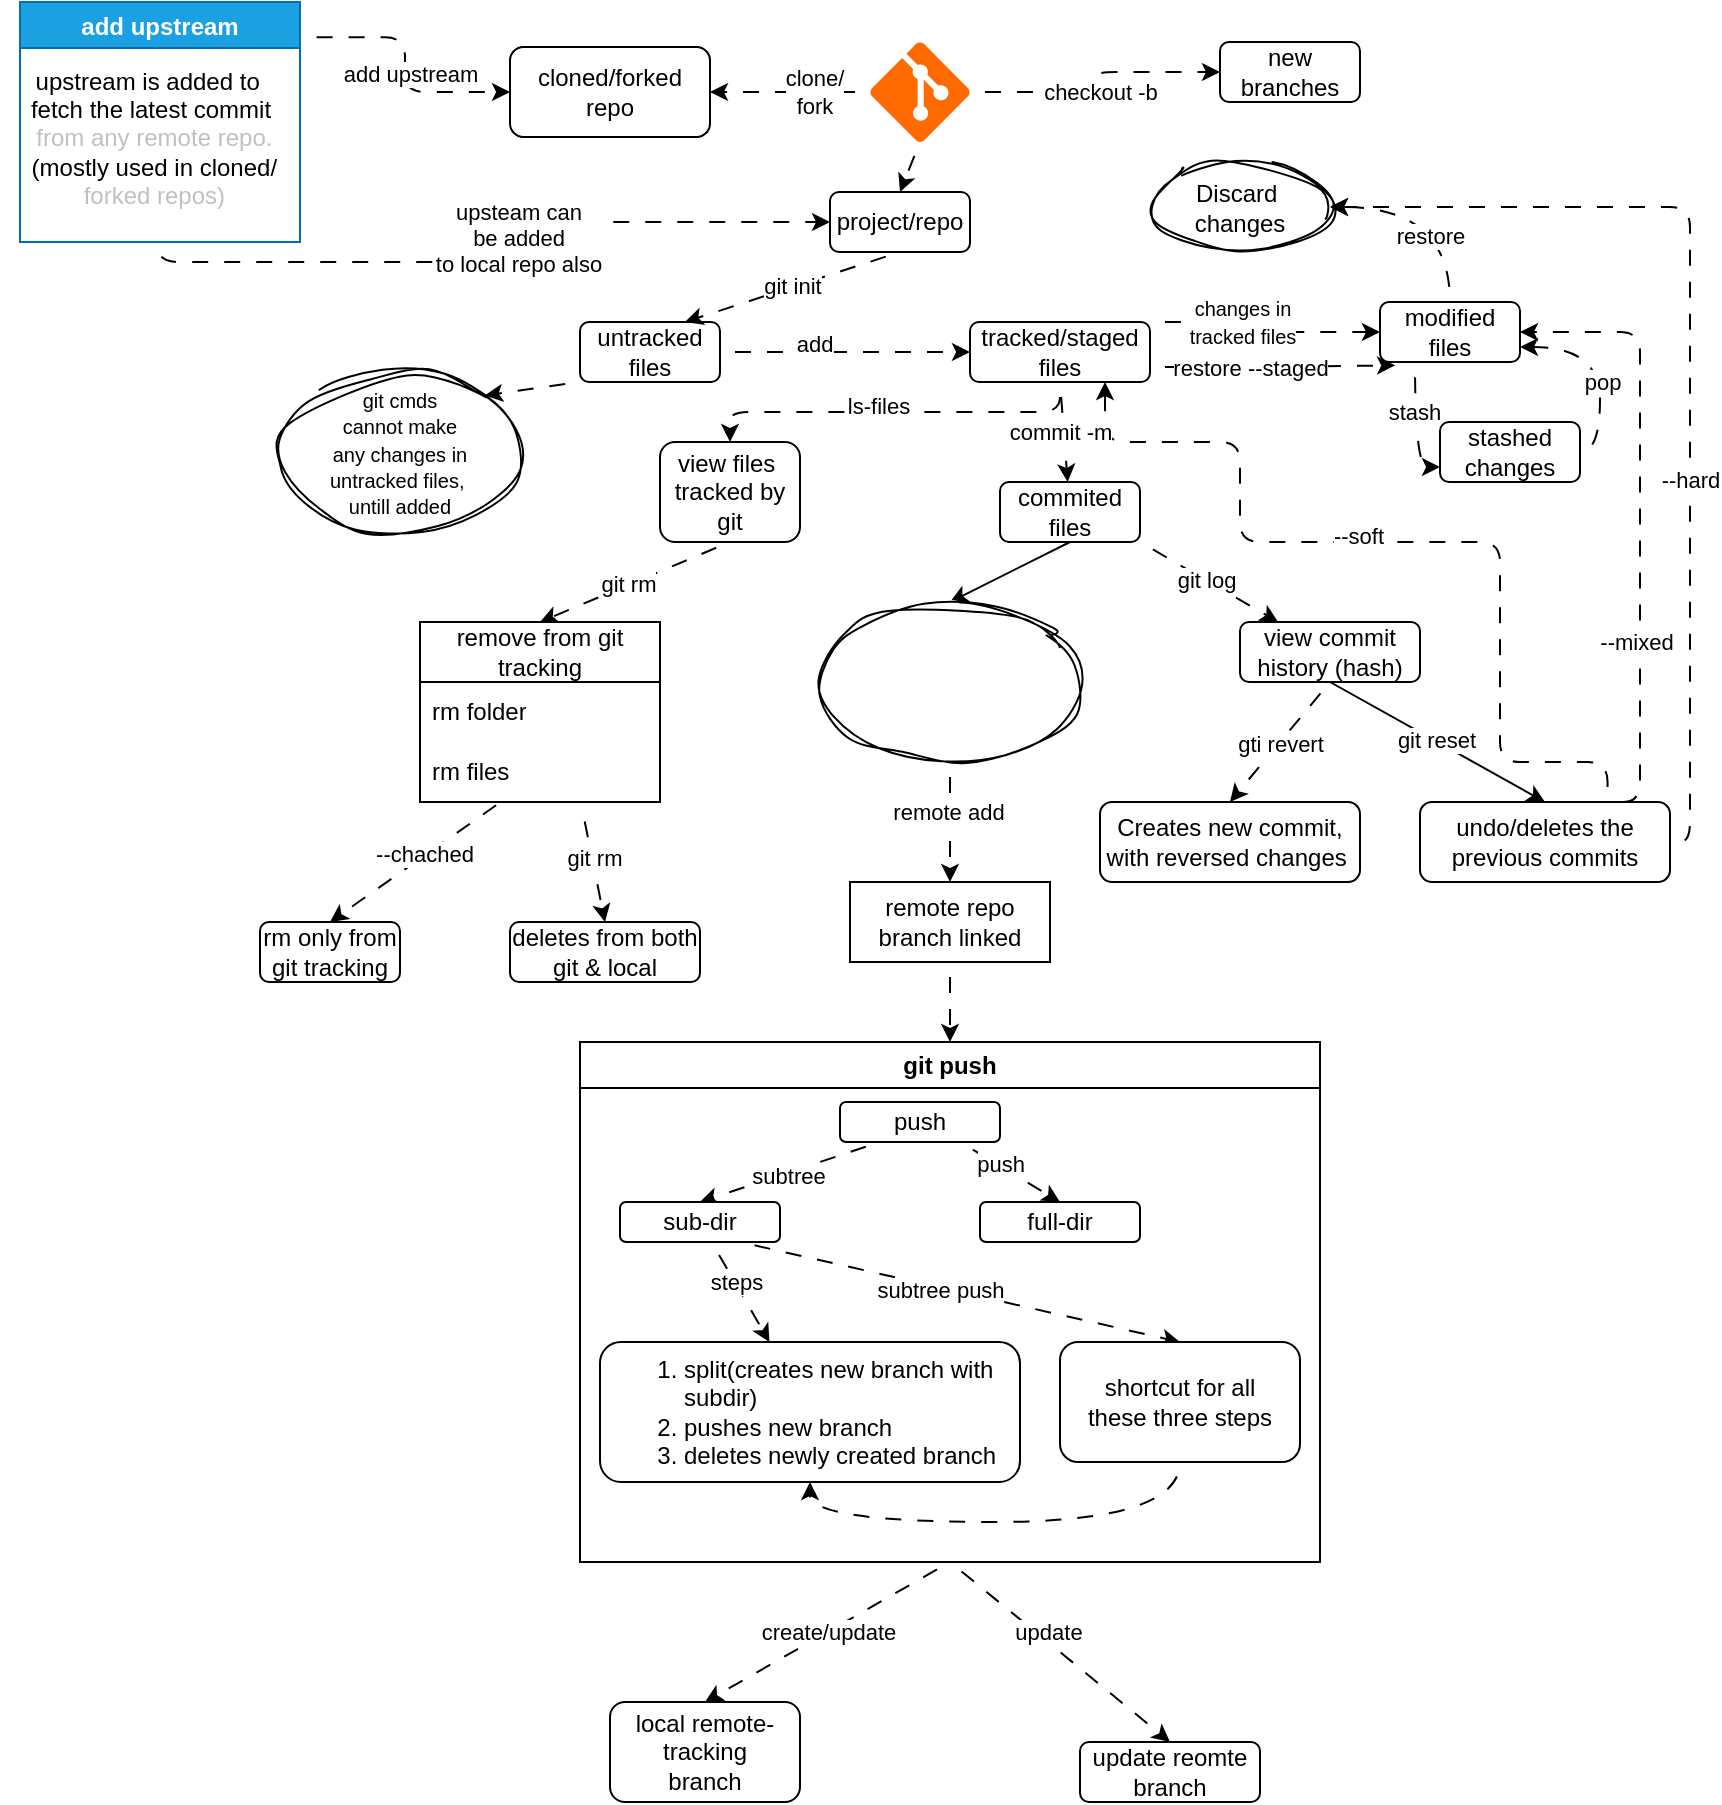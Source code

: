 <mxfile>
    <diagram id="t2jrKLKRC3KNHMHjOV-I" name="Page-1">
        <mxGraphModel dx="1852" dy="563" grid="1" gridSize="10" guides="1" tooltips="1" connect="1" arrows="1" fold="1" page="1" pageScale="1" pageWidth="850" pageHeight="1100" background="none" math="0" shadow="0">
            <root>
                <mxCell id="0"/>
                <mxCell id="1" parent="0"/>
                <mxCell id="8" value="" style="edgeStyle=orthogonalEdgeStyle;html=1;textShadow=1;exitX=1;exitY=0.5;exitDx=0;exitDy=0;exitPerimeter=0;flowAnimation=1;" parent="1" source="30" target="7" edge="1">
                    <mxGeometry relative="1" as="geometry">
                        <mxPoint x="313.75" y="325" as="sourcePoint"/>
                    </mxGeometry>
                </mxCell>
                <mxCell id="16" value="&lt;div&gt;checkout -b&lt;/div&gt;" style="edgeLabel;html=1;align=center;verticalAlign=middle;resizable=0;points=[];" parent="8" vertex="1" connectable="0">
                    <mxGeometry x="-0.301" y="-1" relative="1" as="geometry">
                        <mxPoint x="18" y="-1" as="offset"/>
                    </mxGeometry>
                </mxCell>
                <mxCell id="25" value="" style="edgeStyle=none;html=1;exitX=0;exitY=0.5;exitDx=0;exitDy=0;exitPerimeter=0;flowAnimation=1;" parent="1" source="30" target="22" edge="1">
                    <mxGeometry relative="1" as="geometry">
                        <mxPoint x="266.25" y="325.848" as="sourcePoint"/>
                    </mxGeometry>
                </mxCell>
                <mxCell id="26" value="clone/&lt;div&gt;fork&lt;/div&gt;" style="edgeLabel;html=1;align=center;verticalAlign=middle;resizable=0;points=[];" parent="25" vertex="1" connectable="0">
                    <mxGeometry x="-0.3" y="-1" relative="1" as="geometry">
                        <mxPoint y="1" as="offset"/>
                    </mxGeometry>
                </mxCell>
                <mxCell id="7" value="new branches" style="whiteSpace=wrap;html=1;rounded=1;gradientColor=none;strokeColor=default;" parent="1" vertex="1">
                    <mxGeometry x="440" y="300" width="70" height="30" as="geometry"/>
                </mxCell>
                <mxCell id="126" style="edgeStyle=none;html=1;exitX=0.5;exitY=1;exitDx=0;exitDy=0;entryX=0.5;entryY=0;entryDx=0;entryDy=0;" parent="1" source="122" target="171" edge="1">
                    <mxGeometry relative="1" as="geometry">
                        <mxPoint x="385" y="600" as="targetPoint"/>
                    </mxGeometry>
                </mxCell>
                <mxCell id="174" style="edgeStyle=none;html=1;exitX=1;exitY=1;exitDx=0;exitDy=0;flowAnimation=1;" parent="1" source="122" target="173" edge="1">
                    <mxGeometry relative="1" as="geometry"/>
                </mxCell>
                <mxCell id="175" value="git log" style="edgeLabel;html=1;align=center;verticalAlign=middle;resizable=0;points=[];" parent="174" vertex="1" connectable="0">
                    <mxGeometry x="-0.068" relative="1" as="geometry">
                        <mxPoint x="1" as="offset"/>
                    </mxGeometry>
                </mxCell>
                <mxCell id="122" value="commited files" style="whiteSpace=wrap;html=1;rounded=1;gradientColor=none;strokeColor=default;" parent="1" vertex="1">
                    <mxGeometry x="330" y="520" width="70" height="30" as="geometry"/>
                </mxCell>
                <mxCell id="132" value="local remote-tracking&lt;div&gt;branch&lt;/div&gt;" style="whiteSpace=wrap;html=1;rounded=1;gradientColor=none;strokeColor=default;" parent="1" vertex="1">
                    <mxGeometry x="135" y="1130" width="95" height="50" as="geometry"/>
                </mxCell>
                <mxCell id="133" value="update reomte branch" style="whiteSpace=wrap;html=1;rounded=1;gradientColor=none;strokeColor=default;" parent="1" vertex="1">
                    <mxGeometry x="370" y="1150" width="90" height="30" as="geometry"/>
                </mxCell>
                <mxCell id="47" value="view files&amp;nbsp;&lt;div&gt;tracked by&lt;/div&gt;&lt;div&gt;git&lt;/div&gt;" style="whiteSpace=wrap;html=1;rounded=1;gradientColor=none;strokeColor=default;" parent="1" vertex="1">
                    <mxGeometry x="160" y="500" width="70" height="50" as="geometry"/>
                </mxCell>
                <mxCell id="108" style="edgeStyle=orthogonalEdgeStyle;html=1;exitX=0.25;exitY=1;exitDx=0;exitDy=0;entryX=0;entryY=0.75;entryDx=0;entryDy=0;flowAnimation=1;curved=1;" parent="1" source="41" target="107" edge="1">
                    <mxGeometry relative="1" as="geometry"/>
                </mxCell>
                <mxCell id="109" value="stash" style="edgeLabel;html=1;align=center;verticalAlign=middle;resizable=0;points=[];" parent="108" vertex="1" connectable="0">
                    <mxGeometry x="-0.244" relative="1" as="geometry">
                        <mxPoint x="-1" as="offset"/>
                    </mxGeometry>
                </mxCell>
                <mxCell id="169" style="edgeStyle=orthogonalEdgeStyle;html=1;exitX=0.5;exitY=0;exitDx=0;exitDy=0;entryX=1;entryY=0.5;entryDx=0;entryDy=0;curved=1;flowAnimation=1;" parent="1" source="41" target="188" edge="1">
                    <mxGeometry relative="1" as="geometry">
                        <mxPoint x="505" y="385" as="targetPoint"/>
                    </mxGeometry>
                </mxCell>
                <mxCell id="170" value="restore" style="edgeLabel;html=1;align=center;verticalAlign=middle;resizable=0;points=[];" parent="169" vertex="1" connectable="0">
                    <mxGeometry x="-0.385" y="10" relative="1" as="geometry">
                        <mxPoint as="offset"/>
                    </mxGeometry>
                </mxCell>
                <mxCell id="41" value="modified files" style="whiteSpace=wrap;html=1;rounded=1;gradientColor=none;strokeColor=default;" parent="1" vertex="1">
                    <mxGeometry x="520" y="430" width="70" height="30" as="geometry"/>
                </mxCell>
                <mxCell id="110" style="edgeStyle=orthogonalEdgeStyle;html=1;exitX=1;exitY=0.5;exitDx=0;exitDy=0;entryX=1;entryY=0.75;entryDx=0;entryDy=0;flowAnimation=1;curved=1;" parent="1" source="107" target="41" edge="1">
                    <mxGeometry relative="1" as="geometry"/>
                </mxCell>
                <mxCell id="111" value="pop" style="edgeLabel;html=1;align=center;verticalAlign=middle;resizable=0;points=[];" parent="110" vertex="1" connectable="0">
                    <mxGeometry x="0.387" y="-3" relative="1" as="geometry">
                        <mxPoint x="9" y="20" as="offset"/>
                    </mxGeometry>
                </mxCell>
                <mxCell id="107" value="stashed changes" style="whiteSpace=wrap;html=1;rounded=1;gradientColor=none;strokeColor=default;" parent="1" vertex="1">
                    <mxGeometry x="550" y="490" width="70" height="30" as="geometry"/>
                </mxCell>
                <mxCell id="176" style="edgeStyle=none;html=1;exitX=0.5;exitY=1;exitDx=0;exitDy=0;entryX=0.5;entryY=0;entryDx=0;entryDy=0;flowAnimation=1;" parent="1" source="173" target="177" edge="1">
                    <mxGeometry relative="1" as="geometry">
                        <mxPoint x="470.0" y="670" as="targetPoint"/>
                    </mxGeometry>
                </mxCell>
                <mxCell id="178" value="gti revert" style="edgeLabel;html=1;align=center;verticalAlign=middle;resizable=0;points=[];" parent="176" vertex="1" connectable="0">
                    <mxGeometry x="0.018" relative="1" as="geometry">
                        <mxPoint as="offset"/>
                    </mxGeometry>
                </mxCell>
                <mxCell id="180" style="edgeStyle=none;html=1;exitX=0.5;exitY=1;exitDx=0;exitDy=0;entryX=0.5;entryY=0;entryDx=0;entryDy=0;" parent="1" source="173" target="179" edge="1">
                    <mxGeometry relative="1" as="geometry"/>
                </mxCell>
                <mxCell id="181" value="git reset" style="edgeLabel;html=1;align=center;verticalAlign=middle;resizable=0;points=[];" parent="180" vertex="1" connectable="0">
                    <mxGeometry x="-0.022" relative="1" as="geometry">
                        <mxPoint as="offset"/>
                    </mxGeometry>
                </mxCell>
                <mxCell id="173" value="view commit&lt;div&gt;history (hash)&lt;/div&gt;" style="whiteSpace=wrap;html=1;rounded=1;gradientColor=none;strokeColor=default;" parent="1" vertex="1">
                    <mxGeometry x="450" y="590" width="90" height="30" as="geometry"/>
                </mxCell>
                <mxCell id="177" value="Creates new commit, with reversed changes&amp;nbsp;" style="whiteSpace=wrap;html=1;rounded=1;gradientColor=none;strokeColor=default;" parent="1" vertex="1">
                    <mxGeometry x="380" y="680" width="130" height="40" as="geometry"/>
                </mxCell>
                <mxCell id="182" style="html=1;entryX=0.75;entryY=1;entryDx=0;entryDy=0;edgeStyle=orthogonalEdgeStyle;exitX=0.75;exitY=0;exitDx=0;exitDy=0;flowAnimation=1;" parent="1" source="179" target="36" edge="1">
                    <mxGeometry relative="1" as="geometry">
                        <mxPoint x="603" y="670" as="sourcePoint"/>
                        <Array as="points">
                            <mxPoint x="634" y="660"/>
                            <mxPoint x="580" y="660"/>
                            <mxPoint x="580" y="550"/>
                            <mxPoint x="450" y="550"/>
                            <mxPoint x="450" y="500"/>
                            <mxPoint x="383" y="500"/>
                        </Array>
                    </mxGeometry>
                </mxCell>
                <mxCell id="183" value="--soft" style="edgeLabel;html=1;align=center;verticalAlign=middle;resizable=0;points=[];" parent="182" vertex="1" connectable="0">
                    <mxGeometry x="0.107" y="-3" relative="1" as="geometry">
                        <mxPoint as="offset"/>
                    </mxGeometry>
                </mxCell>
                <mxCell id="184" style="edgeStyle=orthogonalEdgeStyle;html=1;exitX=1;exitY=0.5;exitDx=0;exitDy=0;entryX=1;entryY=0.5;entryDx=0;entryDy=0;flowAnimation=1;" parent="1" source="179" target="188" edge="1">
                    <mxGeometry relative="1" as="geometry">
                        <mxPoint x="505" y="385" as="targetPoint"/>
                    </mxGeometry>
                </mxCell>
                <mxCell id="185" value="--hard" style="edgeLabel;html=1;align=center;verticalAlign=middle;resizable=0;points=[];" parent="184" vertex="1" connectable="0">
                    <mxGeometry x="-0.246" relative="1" as="geometry">
                        <mxPoint as="offset"/>
                    </mxGeometry>
                </mxCell>
                <mxCell id="186" style="edgeStyle=orthogonalEdgeStyle;html=1;exitX=0.75;exitY=0;exitDx=0;exitDy=0;entryX=1;entryY=0.5;entryDx=0;entryDy=0;flowAnimation=1;" parent="1" source="179" target="41" edge="1">
                    <mxGeometry relative="1" as="geometry">
                        <Array as="points">
                            <mxPoint x="650" y="680"/>
                            <mxPoint x="650" y="445"/>
                        </Array>
                    </mxGeometry>
                </mxCell>
                <mxCell id="187" value="--mixed" style="edgeLabel;html=1;align=center;verticalAlign=middle;resizable=0;points=[];" parent="186" vertex="1" connectable="0">
                    <mxGeometry x="-0.377" y="2" relative="1" as="geometry">
                        <mxPoint as="offset"/>
                    </mxGeometry>
                </mxCell>
                <mxCell id="179" value="undo/deletes the previous commits" style="whiteSpace=wrap;html=1;rounded=1;gradientColor=none;strokeColor=default;" parent="1" vertex="1">
                    <mxGeometry x="540" y="680" width="125" height="40" as="geometry"/>
                </mxCell>
                <mxCell id="102" style="edgeStyle=none;html=1;exitX=0.368;exitY=0.912;exitDx=0;exitDy=0;exitPerimeter=0;entryX=0.5;entryY=0;entryDx=0;entryDy=0;flowAnimation=1;" parent="1" source="53" target="100" edge="1">
                    <mxGeometry relative="1" as="geometry">
                        <mxPoint x="330" y="670" as="targetPoint"/>
                    </mxGeometry>
                </mxCell>
                <mxCell id="105" value="--chached" style="edgeLabel;html=1;align=center;verticalAlign=middle;resizable=0;points=[];" parent="102" vertex="1" connectable="0">
                    <mxGeometry x="-0.059" y="-1" relative="1" as="geometry">
                        <mxPoint as="offset"/>
                    </mxGeometry>
                </mxCell>
                <mxCell id="100" value="rm only from&lt;div&gt;git tracking&lt;/div&gt;" style="whiteSpace=wrap;html=1;rounded=1;gradientColor=none;strokeColor=default;" parent="1" vertex="1">
                    <mxGeometry x="-40" y="740" width="70" height="30" as="geometry"/>
                </mxCell>
                <mxCell id="101" value="deletes from both&lt;div&gt;git &amp;amp; local&lt;/div&gt;" style="whiteSpace=wrap;html=1;rounded=1;gradientColor=none;strokeColor=default;" parent="1" vertex="1">
                    <mxGeometry x="85" y="740" width="95" height="30" as="geometry"/>
                </mxCell>
                <mxCell id="112" style="edgeStyle=none;html=1;exitX=1;exitY=0.5;exitDx=0;exitDy=0;entryX=0;entryY=0.5;entryDx=0;entryDy=0;flowAnimation=1;" parent="1" source="35" target="36" edge="1">
                    <mxGeometry relative="1" as="geometry"/>
                </mxCell>
                <mxCell id="113" value="add" style="edgeLabel;html=1;align=center;verticalAlign=middle;resizable=0;points=[];" parent="112" vertex="1" connectable="0">
                    <mxGeometry x="-0.259" y="4" relative="1" as="geometry">
                        <mxPoint as="offset"/>
                    </mxGeometry>
                </mxCell>
                <mxCell id="118" style="edgeStyle=none;html=1;exitX=0;exitY=1;exitDx=0;exitDy=0;entryX=1;entryY=0;entryDx=0;entryDy=0;flowAnimation=1;" parent="1" source="35" target="117" edge="1">
                    <mxGeometry relative="1" as="geometry"/>
                </mxCell>
                <mxCell id="35" value="untracked files" style="whiteSpace=wrap;html=1;rounded=1;gradientColor=none;strokeColor=default;" parent="1" vertex="1">
                    <mxGeometry x="120" y="440" width="70" height="30" as="geometry"/>
                </mxCell>
                <mxCell id="202" value="project/repo" style="whiteSpace=wrap;html=1;rounded=1;gradientColor=none;strokeColor=default;" vertex="1" parent="1">
                    <mxGeometry x="245" y="375" width="70" height="30" as="geometry"/>
                </mxCell>
                <mxCell id="42" style="edgeStyle=orthogonalEdgeStyle;html=1;exitX=1;exitY=0;exitDx=0;exitDy=0;entryX=0;entryY=0.5;entryDx=0;entryDy=0;flowAnimation=1;" parent="1" source="36" target="41" edge="1">
                    <mxGeometry relative="1" as="geometry">
                        <Array as="points">
                            <mxPoint x="463" y="440"/>
                            <mxPoint x="463" y="445"/>
                        </Array>
                    </mxGeometry>
                </mxCell>
                <mxCell id="43" value="&lt;font style=&quot;font-size: 10px;&quot;&gt;changes in&lt;/font&gt;&lt;div&gt;&lt;font style=&quot;font-size: 10px;&quot;&gt;tracked files&lt;/font&gt;&lt;/div&gt;" style="edgeLabel;html=1;align=center;verticalAlign=middle;resizable=0;points=[];" parent="42" vertex="1" connectable="0">
                    <mxGeometry x="0.191" relative="1" as="geometry">
                        <mxPoint x="-21" y="-5" as="offset"/>
                    </mxGeometry>
                </mxCell>
                <mxCell id="48" style="edgeStyle=orthogonalEdgeStyle;html=1;exitX=0.5;exitY=1;exitDx=0;exitDy=0;entryX=0.5;entryY=0;entryDx=0;entryDy=0;flowAnimation=1;" parent="1" source="36" target="47" edge="1">
                    <mxGeometry relative="1" as="geometry"/>
                </mxCell>
                <mxCell id="49" value="ls-files" style="edgeLabel;html=1;align=center;verticalAlign=middle;resizable=0;points=[];" parent="48" vertex="1" connectable="0">
                    <mxGeometry x="0.086" y="-3" relative="1" as="geometry">
                        <mxPoint as="offset"/>
                    </mxGeometry>
                </mxCell>
                <mxCell id="55" style="edgeStyle=none;html=1;exitX=0.5;exitY=1;exitDx=0;exitDy=0;entryX=0.5;entryY=0;entryDx=0;entryDy=0;flowAnimation=1;" parent="1" source="47" target="51" edge="1">
                    <mxGeometry relative="1" as="geometry"/>
                </mxCell>
                <mxCell id="167" value="git rm" style="edgeLabel;html=1;align=center;verticalAlign=middle;resizable=0;points=[];" parent="55" vertex="1" connectable="0">
                    <mxGeometry x="0.071" y="-1" relative="1" as="geometry">
                        <mxPoint as="offset"/>
                    </mxGeometry>
                </mxCell>
                <mxCell id="123" style="html=1;exitX=0.5;exitY=1;exitDx=0;exitDy=0;flowAnimation=1;" parent="1" source="36" target="122" edge="1">
                    <mxGeometry relative="1" as="geometry"/>
                </mxCell>
                <mxCell id="124" value="commit -m" style="edgeLabel;html=1;align=center;verticalAlign=middle;resizable=0;points=[];" parent="123" vertex="1" connectable="0">
                    <mxGeometry x="-0.022" y="-2" relative="1" as="geometry">
                        <mxPoint as="offset"/>
                    </mxGeometry>
                </mxCell>
                <mxCell id="36" value="tracked/staged&lt;div&gt;&lt;font style=&quot;color: light-dark(rgb(0, 0, 0), rgb(255, 255, 255));&quot;&gt;files&lt;/font&gt;&lt;/div&gt;" style="whiteSpace=wrap;html=1;rounded=1;gradientColor=none;strokeColor=default;" parent="1" vertex="1">
                    <mxGeometry x="315" y="440" width="90" height="30" as="geometry"/>
                </mxCell>
                <mxCell id="190" value="" style="edgeStyle=orthogonalEdgeStyle;html=1;exitX=1.006;exitY=0.147;exitDx=0;exitDy=0;exitPerimeter=0;entryX=0;entryY=0.5;entryDx=0;entryDy=0;flowAnimation=1;" edge="1" parent="1" source="196" target="22">
                    <mxGeometry relative="1" as="geometry">
                        <mxPoint x="20" y="260" as="targetPoint"/>
                    </mxGeometry>
                </mxCell>
                <mxCell id="193" value="add upstream" style="edgeLabel;html=1;align=center;verticalAlign=middle;resizable=0;points=[];" vertex="1" connectable="0" parent="190">
                    <mxGeometry x="0.065" y="2" relative="1" as="geometry">
                        <mxPoint as="offset"/>
                    </mxGeometry>
                </mxCell>
                <mxCell id="22" value="cloned/forked repo" style="whiteSpace=wrap;html=1;rounded=1;" parent="1" vertex="1">
                    <mxGeometry x="85" y="302.5" width="100" height="45" as="geometry"/>
                </mxCell>
                <mxCell id="205" style="edgeStyle=none;html=1;exitX=0.5;exitY=1;exitDx=0;exitDy=0;exitPerimeter=0;entryX=0.5;entryY=0;entryDx=0;entryDy=0;flowAnimation=1;" edge="1" parent="1" source="30" target="202">
                    <mxGeometry relative="1" as="geometry"/>
                </mxCell>
                <mxCell id="30" value="" style="verticalLabelPosition=bottom;html=1;verticalAlign=top;align=center;strokeColor=none;fillColor=#FF6B00;shape=mxgraph.azure.git_repository;" parent="1" vertex="1">
                    <mxGeometry x="265" y="300" width="50" height="50" as="geometry"/>
                </mxCell>
                <mxCell id="38" value="git init" style="edgeStyle=none;html=1;exitX=0.5;exitY=1;exitDx=0;exitDy=0;entryX=0.75;entryY=0;entryDx=0;entryDy=0;flowAnimation=1;" parent="1" source="202" target="35" edge="1">
                    <mxGeometry relative="1" as="geometry">
                        <mxPoint x="260.0" y="400" as="sourcePoint"/>
                    </mxGeometry>
                </mxCell>
                <mxCell id="51" value="remove from git&lt;div&gt;&lt;font style=&quot;color: light-dark(rgb(0, 0, 0), rgb(255, 255, 255));&quot;&gt;tracking&lt;/font&gt;&lt;/div&gt;" style="swimlane;fontStyle=0;childLayout=stackLayout;horizontal=1;startSize=30;horizontalStack=0;resizeParent=1;resizeParentMax=0;resizeLast=0;collapsible=1;marginBottom=0;whiteSpace=wrap;html=1;" parent="1" vertex="1">
                    <mxGeometry x="40" y="590" width="120" height="90" as="geometry"/>
                </mxCell>
                <mxCell id="56" value="rm folder" style="text;strokeColor=none;fillColor=none;align=left;verticalAlign=middle;spacingLeft=4;spacingRight=4;overflow=hidden;points=[[0,0.5],[1,0.5]];portConstraint=eastwest;rotatable=0;whiteSpace=wrap;html=1;" parent="51" vertex="1">
                    <mxGeometry y="30" width="120" height="30" as="geometry"/>
                </mxCell>
                <mxCell id="53" value="rm files" style="text;strokeColor=none;fillColor=none;align=left;verticalAlign=middle;spacingLeft=4;spacingRight=4;overflow=hidden;points=[[0,0.5],[1,0.5]];portConstraint=eastwest;rotatable=0;whiteSpace=wrap;html=1;" parent="51" vertex="1">
                    <mxGeometry y="60" width="120" height="30" as="geometry"/>
                </mxCell>
                <mxCell id="104" value="" style="endArrow=classic;html=1;entryX=0.5;entryY=0;entryDx=0;entryDy=0;exitX=0.674;exitY=1.082;exitDx=0;exitDy=0;exitPerimeter=0;flowAnimation=1;" parent="1" source="53" target="101" edge="1">
                    <mxGeometry width="50" height="50" relative="1" as="geometry">
                        <mxPoint x="350" y="660" as="sourcePoint"/>
                        <mxPoint x="400" y="610" as="targetPoint"/>
                    </mxGeometry>
                </mxCell>
                <mxCell id="106" value="git rm" style="edgeLabel;html=1;align=center;verticalAlign=middle;resizable=0;points=[];" parent="104" vertex="1" connectable="0">
                    <mxGeometry x="-0.115" y="1" relative="1" as="geometry">
                        <mxPoint as="offset"/>
                    </mxGeometry>
                </mxCell>
                <mxCell id="117" value="&lt;font style=&quot;scrollbar-color: rgb(75, 75, 75) rgb(27, 29, 30); text-wrap-mode: nowrap; font-size: 10px; color: light-dark(rgb(0, 0, 0), rgb(255, 255, 255));&quot;&gt;git cmds&lt;/font&gt;&lt;div style=&quot;scrollbar-color: rgb(75, 75, 75) rgb(27, 29, 30); font-size: 11px; text-wrap-mode: nowrap;&quot;&gt;&lt;font style=&quot;scrollbar-color: rgb(75, 75, 75) rgb(27, 29, 30); font-size: 10px; color: light-dark(rgb(0, 0, 0), rgb(255, 255, 255));&quot;&gt;cannot make&lt;/font&gt;&lt;/div&gt;&lt;div style=&quot;scrollbar-color: rgb(75, 75, 75) rgb(27, 29, 30); font-size: 11px; text-wrap-mode: nowrap;&quot;&gt;&lt;font style=&quot;scrollbar-color: rgb(75, 75, 75) rgb(27, 29, 30); font-size: 10px; color: light-dark(rgb(0, 0, 0), rgb(255, 255, 255));&quot;&gt;any changes in&lt;/font&gt;&lt;/div&gt;&lt;div style=&quot;scrollbar-color: rgb(75, 75, 75) rgb(27, 29, 30); font-size: 11px; text-wrap-mode: nowrap;&quot;&gt;&lt;font style=&quot;scrollbar-color: rgb(75, 75, 75) rgb(27, 29, 30); font-size: 10px; color: light-dark(rgb(0, 0, 0), rgb(255, 255, 255));&quot;&gt;untracked files,&amp;nbsp;&lt;/font&gt;&lt;/div&gt;&lt;div style=&quot;scrollbar-color: rgb(75, 75, 75) rgb(27, 29, 30); font-size: 11px; text-wrap-mode: nowrap;&quot;&gt;&lt;font style=&quot;scrollbar-color: rgb(75, 75, 75) rgb(27, 29, 30); font-size: 10px; color: light-dark(rgb(0, 0, 0), rgb(255, 255, 255));&quot;&gt;untill added&lt;/font&gt;&lt;/div&gt;" style="ellipse;whiteSpace=wrap;html=1;sketch=1;curveFitting=1;jiggle=2;" parent="1" vertex="1">
                    <mxGeometry x="-30" y="465" width="120" height="80" as="geometry"/>
                </mxCell>
                <mxCell id="120" style="edgeStyle=orthogonalEdgeStyle;html=1;exitX=1;exitY=0.75;exitDx=0;exitDy=0;entryX=0.108;entryY=1.055;entryDx=0;entryDy=0;entryPerimeter=0;flowAnimation=1;" parent="1" source="36" target="41" edge="1">
                    <mxGeometry relative="1" as="geometry">
                        <Array as="points">
                            <mxPoint x="470" y="463"/>
                        </Array>
                    </mxGeometry>
                </mxCell>
                <mxCell id="121" value="restore --staged" style="edgeLabel;html=1;align=center;verticalAlign=middle;resizable=0;points=[];" parent="120" vertex="1" connectable="0">
                    <mxGeometry x="-0.18" y="-3" relative="1" as="geometry">
                        <mxPoint x="-1" y="-3" as="offset"/>
                    </mxGeometry>
                </mxCell>
                <mxCell id="128" style="edgeStyle=none;html=1;exitX=0.5;exitY=1;exitDx=0;exitDy=0;entryX=0.5;entryY=0;entryDx=0;entryDy=0;flowAnimation=1;" parent="1" source="171" target="127" edge="1">
                    <mxGeometry relative="1" as="geometry">
                        <mxPoint x="385" y="640" as="sourcePoint"/>
                    </mxGeometry>
                </mxCell>
                <mxCell id="129" value="remote add" style="edgeLabel;html=1;align=center;verticalAlign=middle;resizable=0;points=[];" parent="128" vertex="1" connectable="0">
                    <mxGeometry x="-0.166" y="-1" relative="1" as="geometry">
                        <mxPoint as="offset"/>
                    </mxGeometry>
                </mxCell>
                <mxCell id="134" style="edgeStyle=none;html=1;exitX=0.5;exitY=1;exitDx=0;exitDy=0;entryX=0.5;entryY=0;entryDx=0;entryDy=0;flowAnimation=1;" parent="1" source="140" target="132" edge="1">
                    <mxGeometry relative="1" as="geometry">
                        <mxPoint x="516.25" y="780" as="sourcePoint"/>
                    </mxGeometry>
                </mxCell>
                <mxCell id="136" value="create/update" style="edgeLabel;html=1;align=center;verticalAlign=middle;resizable=0;points=[];" parent="134" vertex="1" connectable="0">
                    <mxGeometry x="-0.011" relative="1" as="geometry">
                        <mxPoint as="offset"/>
                    </mxGeometry>
                </mxCell>
                <mxCell id="135" style="edgeStyle=none;html=1;exitX=0.5;exitY=1;exitDx=0;exitDy=0;entryX=0.5;entryY=0;entryDx=0;entryDy=0;flowAnimation=1;" parent="1" source="140" target="133" edge="1">
                    <mxGeometry relative="1" as="geometry">
                        <mxPoint x="558.75" y="780" as="sourcePoint"/>
                    </mxGeometry>
                </mxCell>
                <mxCell id="137" value="update" style="edgeLabel;html=1;align=center;verticalAlign=middle;resizable=0;points=[];" parent="135" vertex="1" connectable="0">
                    <mxGeometry x="-0.164" y="4" relative="1" as="geometry">
                        <mxPoint as="offset"/>
                    </mxGeometry>
                </mxCell>
                <mxCell id="131" style="edgeStyle=none;html=1;exitX=0.5;exitY=1;exitDx=0;exitDy=0;entryX=0.5;entryY=0;entryDx=0;entryDy=0;flowAnimation=1;" parent="1" source="127" target="140" edge="1">
                    <mxGeometry relative="1" as="geometry">
                        <mxPoint x="537.5" y="750" as="targetPoint"/>
                    </mxGeometry>
                </mxCell>
                <mxCell id="127" value="remote repo branch linked" style="text;html=1;align=center;verticalAlign=middle;whiteSpace=wrap;rounded=0;strokeColor=default;" parent="1" vertex="1">
                    <mxGeometry x="255" y="720" width="100" height="40" as="geometry"/>
                </mxCell>
                <mxCell id="140" value="git push" style="swimlane;whiteSpace=wrap;html=1;" parent="1" vertex="1">
                    <mxGeometry x="120" y="800" width="370" height="260" as="geometry">
                        <mxRectangle x="180" y="800" width="80" height="30" as="alternateBounds"/>
                    </mxGeometry>
                </mxCell>
                <mxCell id="145" value="" style="edgeStyle=none;html=1;" parent="140" target="140" edge="1">
                    <mxGeometry relative="1" as="geometry">
                        <mxPoint y="73.75" as="sourcePoint"/>
                        <mxPoint x="72" y="-50" as="targetPoint"/>
                    </mxGeometry>
                </mxCell>
                <mxCell id="150" style="edgeStyle=none;html=1;exitX=0.25;exitY=1;exitDx=0;exitDy=0;entryX=0.5;entryY=0;entryDx=0;entryDy=0;flowAnimation=1;" parent="140" source="146" target="148" edge="1">
                    <mxGeometry relative="1" as="geometry"/>
                </mxCell>
                <mxCell id="155" value="subtree" style="edgeLabel;html=1;align=center;verticalAlign=middle;resizable=0;points=[];" parent="150" vertex="1" connectable="0">
                    <mxGeometry x="0.037" y="1" relative="1" as="geometry">
                        <mxPoint as="offset"/>
                    </mxGeometry>
                </mxCell>
                <mxCell id="151" style="edgeStyle=none;html=1;exitX=0.75;exitY=1;exitDx=0;exitDy=0;entryX=0.5;entryY=0;entryDx=0;entryDy=0;flowAnimation=1;" parent="140" source="146" target="149" edge="1">
                    <mxGeometry relative="1" as="geometry"/>
                </mxCell>
                <mxCell id="156" value="push" style="edgeLabel;html=1;align=center;verticalAlign=middle;resizable=0;points=[];" parent="151" vertex="1" connectable="0">
                    <mxGeometry x="-0.207" y="1" relative="1" as="geometry">
                        <mxPoint as="offset"/>
                    </mxGeometry>
                </mxCell>
                <mxCell id="146" value="push" style="rounded=1;whiteSpace=wrap;html=1;" parent="140" vertex="1">
                    <mxGeometry x="130" y="30" width="80" height="20" as="geometry"/>
                </mxCell>
                <mxCell id="149" value="full-dir" style="rounded=1;whiteSpace=wrap;html=1;" parent="140" vertex="1">
                    <mxGeometry x="200" y="80" width="80" height="20" as="geometry"/>
                </mxCell>
                <mxCell id="154" value="" style="edgeStyle=none;html=1;flowAnimation=1;" parent="140" source="148" target="153" edge="1">
                    <mxGeometry relative="1" as="geometry"/>
                </mxCell>
                <mxCell id="162" value="steps" style="edgeLabel;html=1;align=center;verticalAlign=middle;resizable=0;points=[];" parent="154" vertex="1" connectable="0">
                    <mxGeometry x="-0.208" y="1" relative="1" as="geometry">
                        <mxPoint as="offset"/>
                    </mxGeometry>
                </mxCell>
                <mxCell id="163" style="edgeStyle=none;html=1;exitX=0.75;exitY=1;exitDx=0;exitDy=0;entryX=0.5;entryY=0;entryDx=0;entryDy=0;flowAnimation=1;" parent="140" source="148" target="160" edge="1">
                    <mxGeometry relative="1" as="geometry">
                        <mxPoint x="250" y="150" as="targetPoint"/>
                    </mxGeometry>
                </mxCell>
                <mxCell id="164" value="subtree push" style="edgeLabel;html=1;align=center;verticalAlign=middle;resizable=0;points=[];" parent="163" vertex="1" connectable="0">
                    <mxGeometry x="-0.091" y="-1" relative="1" as="geometry">
                        <mxPoint as="offset"/>
                    </mxGeometry>
                </mxCell>
                <mxCell id="148" value="sub-dir" style="rounded=1;whiteSpace=wrap;html=1;" parent="140" vertex="1">
                    <mxGeometry x="20" y="80" width="80" height="20" as="geometry"/>
                </mxCell>
                <mxCell id="153" value="&lt;ol&gt;&lt;li&gt;split(creates new branch with subdir)&lt;/li&gt;&lt;li&gt;pushes new branch&lt;/li&gt;&lt;li&gt;deletes newly created branch&lt;/li&gt;&lt;/ol&gt;" style="whiteSpace=wrap;html=1;rounded=1;align=left;" parent="140" vertex="1">
                    <mxGeometry x="10" y="150" width="210" height="70" as="geometry"/>
                </mxCell>
                <mxCell id="165" style="edgeStyle=orthogonalEdgeStyle;html=1;exitX=0.5;exitY=1;exitDx=0;exitDy=0;entryX=0.5;entryY=1;entryDx=0;entryDy=0;curved=1;flowAnimation=1;" parent="140" source="160" target="153" edge="1">
                    <mxGeometry relative="1" as="geometry">
                        <Array as="points">
                            <mxPoint x="300" y="240"/>
                            <mxPoint x="115" y="240"/>
                        </Array>
                    </mxGeometry>
                </mxCell>
                <mxCell id="160" value="shortcut for all&lt;div&gt;these three steps&lt;/div&gt;" style="whiteSpace=wrap;html=1;rounded=1;" parent="140" vertex="1">
                    <mxGeometry x="240" y="150" width="120" height="60" as="geometry"/>
                </mxCell>
                <mxCell id="171" value="&lt;span&gt;&lt;font style=&quot;color: light-dark(rgb(255, 255, 255), rgb(255, 255, 255));&quot;&gt;right now branch only exists in local&lt;/font&gt;&lt;/span&gt;" style="ellipse;whiteSpace=wrap;html=1;sketch=1;curveFitting=1;jiggle=2;" parent="1" vertex="1">
                    <mxGeometry x="240" y="580" width="130" height="80" as="geometry"/>
                </mxCell>
                <mxCell id="188" value="Discard&amp;nbsp;&lt;div&gt;changes&lt;/div&gt;" style="ellipse;whiteSpace=wrap;html=1;sketch=1;curveFitting=1;jiggle=2;" vertex="1" parent="1">
                    <mxGeometry x="405" y="360" width="90" height="45" as="geometry"/>
                </mxCell>
                <mxCell id="191" style="html=1;exitX=0.5;exitY=1;exitDx=0;exitDy=0;flowAnimation=1;entryX=0;entryY=0.5;entryDx=0;entryDy=0;edgeStyle=orthogonalEdgeStyle;" edge="1" parent="1" source="196" target="202">
                    <mxGeometry relative="1" as="geometry">
                        <mxPoint x="190" y="380" as="targetPoint"/>
                        <mxPoint x="-40" y="420" as="sourcePoint"/>
                    </mxGeometry>
                </mxCell>
                <mxCell id="192" value="upsteam can&lt;div&gt;be added&lt;/div&gt;&lt;div&gt;to local repo also&lt;/div&gt;" style="edgeLabel;html=1;align=center;verticalAlign=middle;resizable=0;points=[];" vertex="1" connectable="0" parent="191">
                    <mxGeometry x="-0.48" y="-1" relative="1" as="geometry">
                        <mxPoint x="94" y="-13" as="offset"/>
                    </mxGeometry>
                </mxCell>
                <mxCell id="196" value="add upstream" style="swimlane;fillColor=#1ba1e2;fontColor=#ffffff;strokeColor=#006EAF;" vertex="1" parent="1">
                    <mxGeometry x="-160" y="280" width="140" height="120" as="geometry"/>
                </mxCell>
                <mxCell id="197" value="upstream is added to&amp;nbsp;&lt;div&gt;fetch the&amp;nbsp;&lt;span style=&quot;background-color: transparent;&quot;&gt;&lt;font style=&quot;color: light-dark(rgb(0, 0, 0), rgb(255, 255, 255));&quot;&gt;latest commit&lt;/font&gt;&lt;/span&gt;&lt;/div&gt;&lt;div&gt;&lt;font style=&quot;&quot;&gt;&lt;span style=&quot;color: rgb(192, 192, 192); background-color: transparent;&quot;&gt;&amp;nbsp;&lt;/span&gt;&lt;font style=&quot;&quot;&gt;&lt;font style=&quot;&quot;&gt;&lt;span style=&quot;background-color: transparent; color: rgb(192, 192, 192);&quot;&gt;&lt;font style=&quot;color: light-dark(rgb(192, 192, 192), rgb(255, 255, 255));&quot;&gt;from any remote&lt;/font&gt;&lt;/span&gt;&lt;span style=&quot;color: rgb(192, 192, 192); background-color: transparent;&quot;&gt;&amp;nbsp;&lt;/span&gt;&lt;span style=&quot;background-color: transparent;&quot;&gt;&lt;font style=&quot;color: light-dark(rgb(192, 192, 192), rgb(255, 255, 255));&quot;&gt;repo&lt;/font&gt;&lt;/span&gt;&lt;/font&gt;&lt;span style=&quot;color: rgb(192, 192, 192); background-color: transparent;&quot;&gt;.&lt;/span&gt;&lt;/font&gt;&lt;/font&gt;&lt;/div&gt;&lt;div&gt;&lt;span style=&quot;background-color: transparent; color: rgb(192, 192, 192);&quot;&gt;&lt;font style=&quot;color: light-dark(rgb(0, 0, 0), rgb(255, 255, 255));&quot;&gt;&amp;nbsp;(mostly used in cloned/&lt;/font&gt;&lt;/span&gt;&lt;/div&gt;&lt;div&gt;&lt;span style=&quot;background-color: transparent; color: rgb(192, 192, 192);&quot;&gt;&amp;nbsp;&lt;/span&gt;&lt;span style=&quot;background-color: transparent;&quot;&gt;&lt;font style=&quot;color: light-dark(rgb(192, 192, 192), rgb(255, 255, 255));&quot;&gt;forked repos)&lt;/font&gt;&lt;/span&gt;&lt;/div&gt;" style="text;html=1;align=center;verticalAlign=middle;resizable=0;points=[];autosize=1;strokeColor=none;fillColor=none;" vertex="1" parent="196">
                    <mxGeometry x="-10" y="22.5" width="150" height="90" as="geometry"/>
                </mxCell>
            </root>
        </mxGraphModel>
    </diagram>
</mxfile>